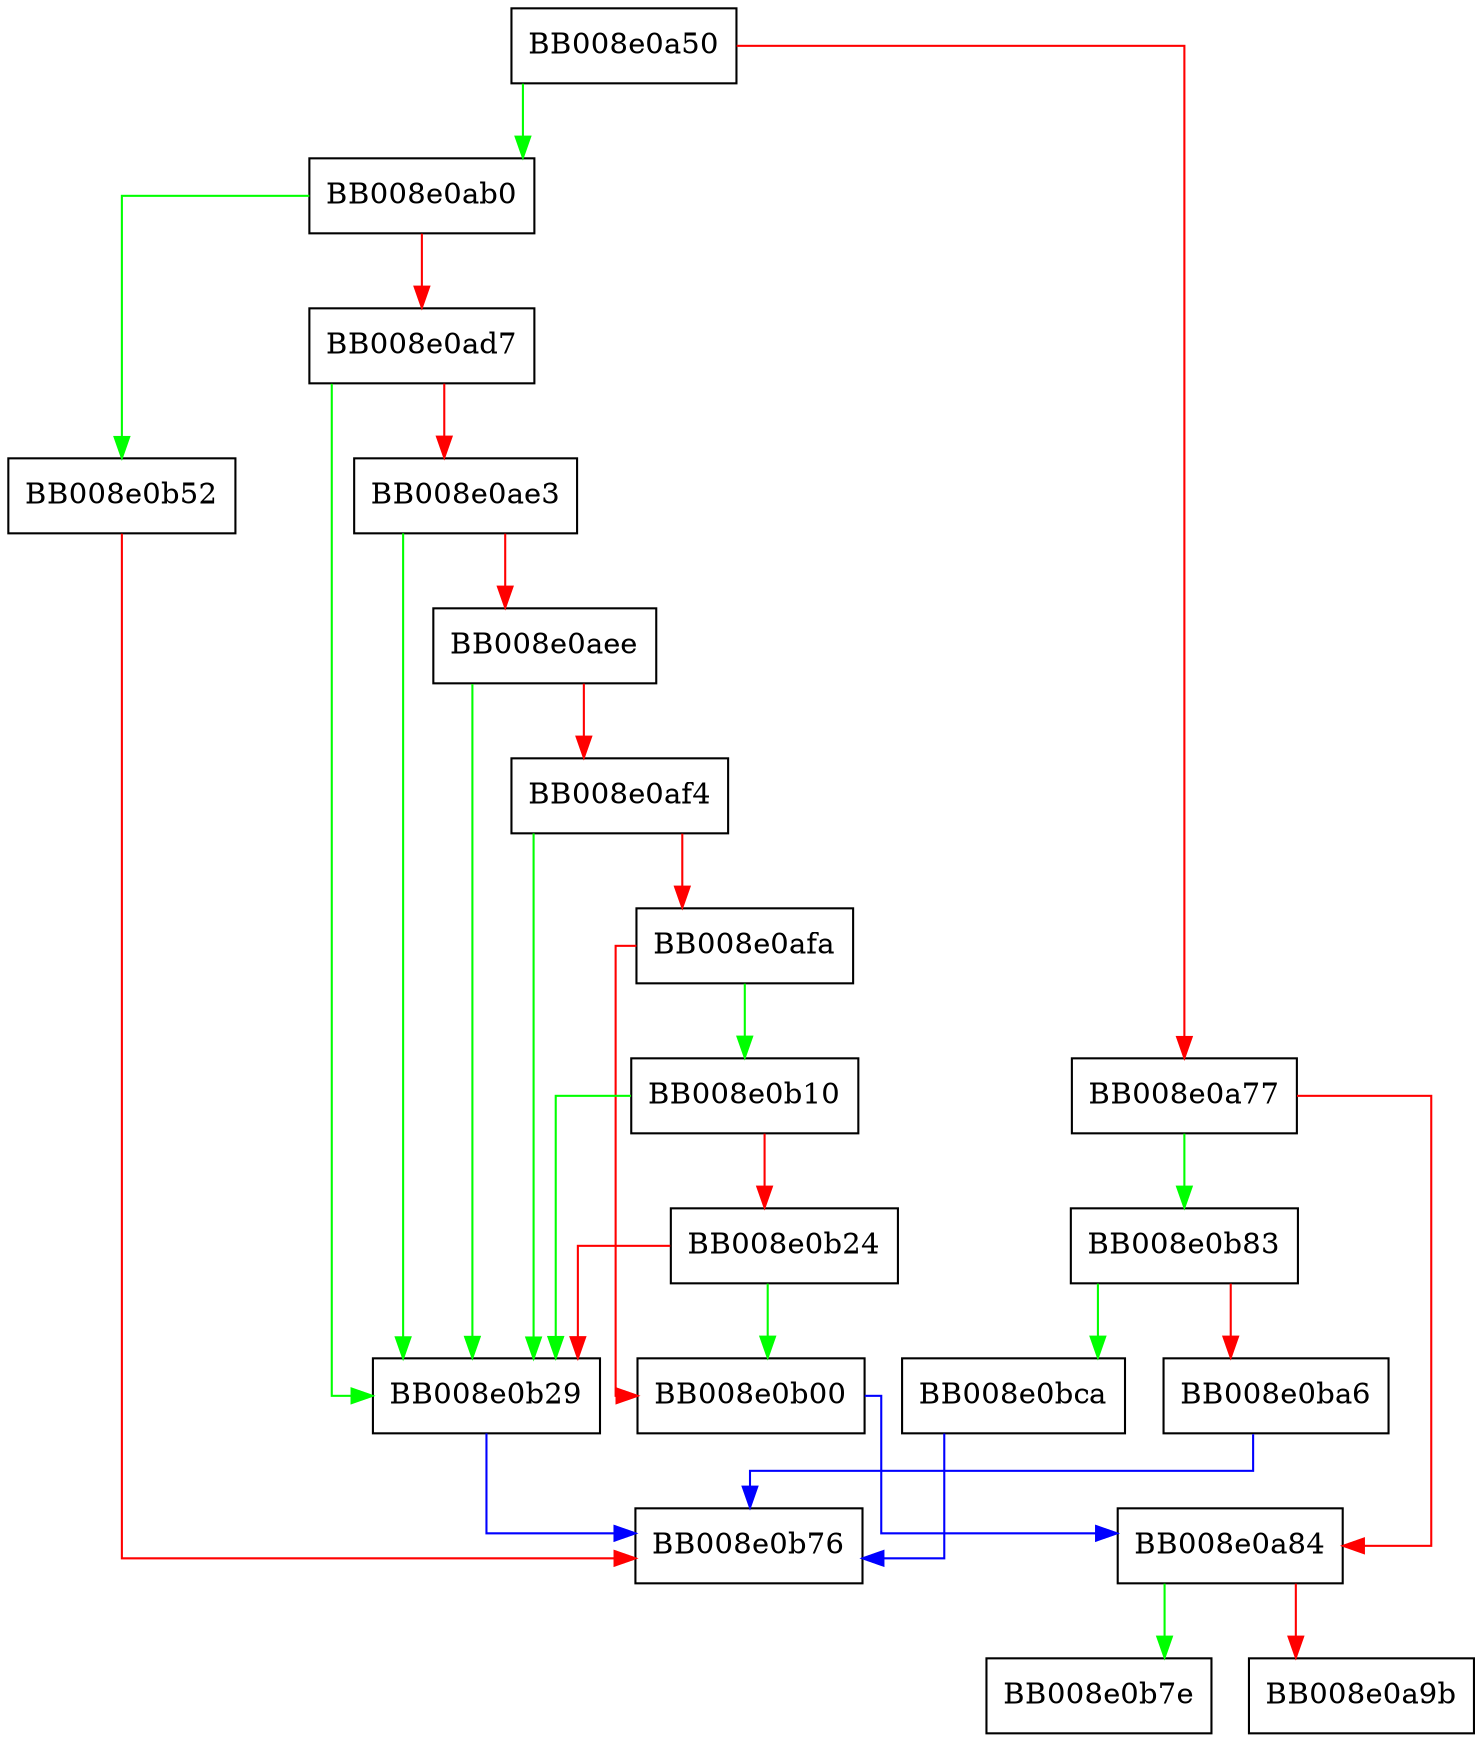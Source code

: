 digraph __netlink_assert_response {
  node [shape="box"];
  graph [splines=ortho];
  BB008e0a50 -> BB008e0ab0 [color="green"];
  BB008e0a50 -> BB008e0a77 [color="red"];
  BB008e0a77 -> BB008e0b83 [color="green"];
  BB008e0a77 -> BB008e0a84 [color="red"];
  BB008e0a84 -> BB008e0b7e [color="green"];
  BB008e0a84 -> BB008e0a9b [color="red"];
  BB008e0ab0 -> BB008e0b52 [color="green"];
  BB008e0ab0 -> BB008e0ad7 [color="red"];
  BB008e0ad7 -> BB008e0b29 [color="green"];
  BB008e0ad7 -> BB008e0ae3 [color="red"];
  BB008e0ae3 -> BB008e0b29 [color="green"];
  BB008e0ae3 -> BB008e0aee [color="red"];
  BB008e0aee -> BB008e0b29 [color="green"];
  BB008e0aee -> BB008e0af4 [color="red"];
  BB008e0af4 -> BB008e0b29 [color="green"];
  BB008e0af4 -> BB008e0afa [color="red"];
  BB008e0afa -> BB008e0b10 [color="green"];
  BB008e0afa -> BB008e0b00 [color="red"];
  BB008e0b00 -> BB008e0a84 [color="blue"];
  BB008e0b10 -> BB008e0b29 [color="green"];
  BB008e0b10 -> BB008e0b24 [color="red"];
  BB008e0b24 -> BB008e0b00 [color="green"];
  BB008e0b24 -> BB008e0b29 [color="red"];
  BB008e0b29 -> BB008e0b76 [color="blue"];
  BB008e0b52 -> BB008e0b76 [color="red"];
  BB008e0b83 -> BB008e0bca [color="green"];
  BB008e0b83 -> BB008e0ba6 [color="red"];
  BB008e0ba6 -> BB008e0b76 [color="blue"];
  BB008e0bca -> BB008e0b76 [color="blue"];
}